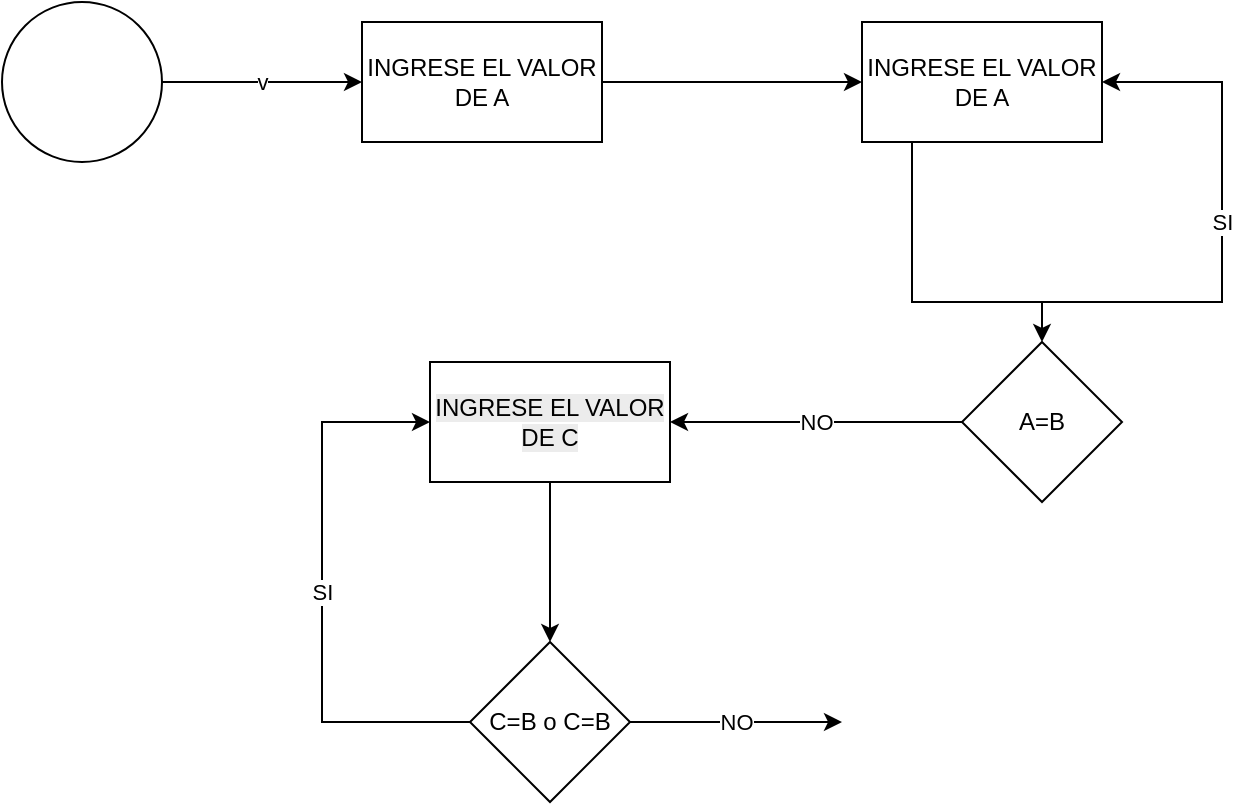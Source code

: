 <mxfile version="26.2.9">
  <diagram id="C5RBs43oDa-KdzZeNtuy" name="Page-1">
    <mxGraphModel dx="1428" dy="777" grid="1" gridSize="10" guides="1" tooltips="1" connect="1" arrows="1" fold="1" page="1" pageScale="1" pageWidth="827" pageHeight="1169" math="0" shadow="0">
      <root>
        <mxCell id="WIyWlLk6GJQsqaUBKTNV-0" />
        <mxCell id="WIyWlLk6GJQsqaUBKTNV-1" parent="WIyWlLk6GJQsqaUBKTNV-0" />
        <mxCell id="zR5kZU59Awq_8ZJigGlu-0" value="" style="ellipse;whiteSpace=wrap;html=1;aspect=fixed;" vertex="1" parent="WIyWlLk6GJQsqaUBKTNV-1">
          <mxGeometry x="80" y="60" width="80" height="80" as="geometry" />
        </mxCell>
        <mxCell id="zR5kZU59Awq_8ZJigGlu-1" value="INGRESE EL VALOR DE A" style="rounded=0;whiteSpace=wrap;html=1;" vertex="1" parent="WIyWlLk6GJQsqaUBKTNV-1">
          <mxGeometry x="260" y="70" width="120" height="60" as="geometry" />
        </mxCell>
        <mxCell id="zR5kZU59Awq_8ZJigGlu-2" value="INGRESE EL VALOR DE A" style="rounded=0;whiteSpace=wrap;html=1;" vertex="1" parent="WIyWlLk6GJQsqaUBKTNV-1">
          <mxGeometry x="510" y="70" width="120" height="60" as="geometry" />
        </mxCell>
        <mxCell id="zR5kZU59Awq_8ZJigGlu-3" value="v&lt;span style=&quot;color: rgba(0, 0, 0, 0); font-family: monospace; font-size: 0px; text-align: start; background-color: rgb(236, 236, 236);&quot;&gt;%3CmxGraphModel%3E%3Croot%3E%3CmxCell%20id%3D%220%22%2F%3E%3CmxCell%20id%3D%221%22%20parent%3D%220%22%2F%3E%3CmxCell%20id%3D%222%22%20value%3D%22%22%20style%3D%22endArrow%3Dclassic%3Bhtml%3D1%3Brounded%3D0%3BexitX%3D1%3BexitY%3D0.5%3BexitDx%3D0%3BexitDy%3D0%3BentryX%3D0%3BentryY%3D0.5%3BentryDx%3D0%3BentryDy%3D0%3B%22%20edge%3D%221%22%20parent%3D%221%22%3E%3CmxGeometry%20width%3D%2250%22%20height%3D%2250%22%20relative%3D%221%22%20as%3D%22geometry%22%3E%3CmxPoint%20x%3D%22160%22%20y%3D%22100%22%20as%3D%22sourcePoint%22%2F%3E%3CmxPoint%20x%3D%22260%22%20y%3D%22100%22%20as%3D%22targetPoint%22%2F%3E%3CArray%20as%3D%22points%22%2F%3E%3C%2FmxGeometry%3E%3C%2FmxCell%3E%3C%2Froot%3E%3C%2FmxGraphModel%3E&lt;/span&gt;" style="endArrow=classic;html=1;rounded=0;exitX=1;exitY=0.5;exitDx=0;exitDy=0;entryX=0;entryY=0.5;entryDx=0;entryDy=0;" edge="1" parent="WIyWlLk6GJQsqaUBKTNV-1" source="zR5kZU59Awq_8ZJigGlu-0" target="zR5kZU59Awq_8ZJigGlu-1">
          <mxGeometry width="50" height="50" relative="1" as="geometry">
            <mxPoint x="390" y="230" as="sourcePoint" />
            <mxPoint x="440" y="180" as="targetPoint" />
            <Array as="points" />
          </mxGeometry>
        </mxCell>
        <mxCell id="zR5kZU59Awq_8ZJigGlu-4" value="" style="endArrow=classic;html=1;rounded=0;exitX=1;exitY=0.5;exitDx=0;exitDy=0;entryX=0;entryY=0.5;entryDx=0;entryDy=0;" edge="1" parent="WIyWlLk6GJQsqaUBKTNV-1" source="zR5kZU59Awq_8ZJigGlu-1" target="zR5kZU59Awq_8ZJigGlu-2">
          <mxGeometry width="50" height="50" relative="1" as="geometry">
            <mxPoint x="390" y="99.5" as="sourcePoint" />
            <mxPoint x="490" y="99.5" as="targetPoint" />
            <Array as="points" />
          </mxGeometry>
        </mxCell>
        <mxCell id="zR5kZU59Awq_8ZJigGlu-6" value="A=B" style="rhombus;whiteSpace=wrap;html=1;" vertex="1" parent="WIyWlLk6GJQsqaUBKTNV-1">
          <mxGeometry x="560" y="230" width="80" height="80" as="geometry" />
        </mxCell>
        <mxCell id="zR5kZU59Awq_8ZJigGlu-8" value="" style="endArrow=classic;html=1;rounded=0;exitX=0.5;exitY=1;exitDx=0;exitDy=0;entryX=0.5;entryY=0;entryDx=0;entryDy=0;" edge="1" parent="WIyWlLk6GJQsqaUBKTNV-1" target="zR5kZU59Awq_8ZJigGlu-6">
          <mxGeometry width="50" height="50" relative="1" as="geometry">
            <mxPoint x="535" y="130" as="sourcePoint" />
            <mxPoint x="605" y="210" as="targetPoint" />
            <Array as="points">
              <mxPoint x="535" y="210" />
              <mxPoint x="600" y="210" />
            </Array>
          </mxGeometry>
        </mxCell>
        <mxCell id="zR5kZU59Awq_8ZJigGlu-11" value="NO" style="endArrow=classic;html=1;rounded=0;exitX=0;exitY=0.5;exitDx=0;exitDy=0;entryX=1;entryY=0.5;entryDx=0;entryDy=0;" edge="1" parent="WIyWlLk6GJQsqaUBKTNV-1" source="zR5kZU59Awq_8ZJigGlu-6" target="zR5kZU59Awq_8ZJigGlu-12">
          <mxGeometry width="50" height="50" relative="1" as="geometry">
            <mxPoint x="390" y="230" as="sourcePoint" />
            <mxPoint x="420" y="270" as="targetPoint" />
          </mxGeometry>
        </mxCell>
        <mxCell id="zR5kZU59Awq_8ZJigGlu-12" value="&lt;br&gt;&lt;span style=&quot;color: rgb(0, 0, 0); font-family: Helvetica; font-size: 12px; font-style: normal; font-variant-ligatures: normal; font-variant-caps: normal; font-weight: 400; letter-spacing: normal; orphans: 2; text-align: center; text-indent: 0px; text-transform: none; widows: 2; word-spacing: 0px; -webkit-text-stroke-width: 0px; white-space: normal; background-color: rgb(236, 236, 236); text-decoration-thickness: initial; text-decoration-style: initial; text-decoration-color: initial; float: none; display: inline !important;&quot;&gt;INGRESE EL VALOR DE C&lt;/span&gt;&lt;div&gt;&lt;br/&gt;&lt;/div&gt;" style="rounded=0;whiteSpace=wrap;html=1;" vertex="1" parent="WIyWlLk6GJQsqaUBKTNV-1">
          <mxGeometry x="294" y="240" width="120" height="60" as="geometry" />
        </mxCell>
        <mxCell id="zR5kZU59Awq_8ZJigGlu-13" value="C=B o C=B" style="rhombus;whiteSpace=wrap;html=1;" vertex="1" parent="WIyWlLk6GJQsqaUBKTNV-1">
          <mxGeometry x="314" y="380" width="80" height="80" as="geometry" />
        </mxCell>
        <mxCell id="zR5kZU59Awq_8ZJigGlu-14" value="" style="endArrow=classic;html=1;rounded=0;exitX=0.5;exitY=1;exitDx=0;exitDy=0;entryX=0.5;entryY=0;entryDx=0;entryDy=0;" edge="1" parent="WIyWlLk6GJQsqaUBKTNV-1" source="zR5kZU59Awq_8ZJigGlu-12" target="zR5kZU59Awq_8ZJigGlu-13">
          <mxGeometry width="50" height="50" relative="1" as="geometry">
            <mxPoint x="390" y="230" as="sourcePoint" />
            <mxPoint x="440" y="180" as="targetPoint" />
          </mxGeometry>
        </mxCell>
        <mxCell id="zR5kZU59Awq_8ZJigGlu-15" value="NO" style="endArrow=classic;html=1;rounded=0;exitX=1;exitY=0.5;exitDx=0;exitDy=0;" edge="1" parent="WIyWlLk6GJQsqaUBKTNV-1" source="zR5kZU59Awq_8ZJigGlu-13">
          <mxGeometry width="50" height="50" relative="1" as="geometry">
            <mxPoint x="390" y="230" as="sourcePoint" />
            <mxPoint x="500" y="420" as="targetPoint" />
          </mxGeometry>
        </mxCell>
        <mxCell id="zR5kZU59Awq_8ZJigGlu-16" value="SI" style="endArrow=classic;html=1;rounded=0;exitX=0;exitY=0.5;exitDx=0;exitDy=0;entryX=0;entryY=0.5;entryDx=0;entryDy=0;" edge="1" parent="WIyWlLk6GJQsqaUBKTNV-1" source="zR5kZU59Awq_8ZJigGlu-13" target="zR5kZU59Awq_8ZJigGlu-12">
          <mxGeometry width="50" height="50" relative="1" as="geometry">
            <mxPoint x="390" y="230" as="sourcePoint" />
            <mxPoint x="240" y="260" as="targetPoint" />
            <Array as="points">
              <mxPoint x="240" y="420" />
              <mxPoint x="240" y="270" />
            </Array>
          </mxGeometry>
        </mxCell>
        <mxCell id="zR5kZU59Awq_8ZJigGlu-17" value="SI" style="endArrow=classic;html=1;rounded=0;entryX=1;entryY=0.5;entryDx=0;entryDy=0;" edge="1" parent="WIyWlLk6GJQsqaUBKTNV-1" target="zR5kZU59Awq_8ZJigGlu-2">
          <mxGeometry width="50" height="50" relative="1" as="geometry">
            <mxPoint x="600" y="210" as="sourcePoint" />
            <mxPoint x="440" y="180" as="targetPoint" />
            <Array as="points">
              <mxPoint x="690" y="210" />
              <mxPoint x="690" y="100" />
            </Array>
          </mxGeometry>
        </mxCell>
      </root>
    </mxGraphModel>
  </diagram>
</mxfile>
